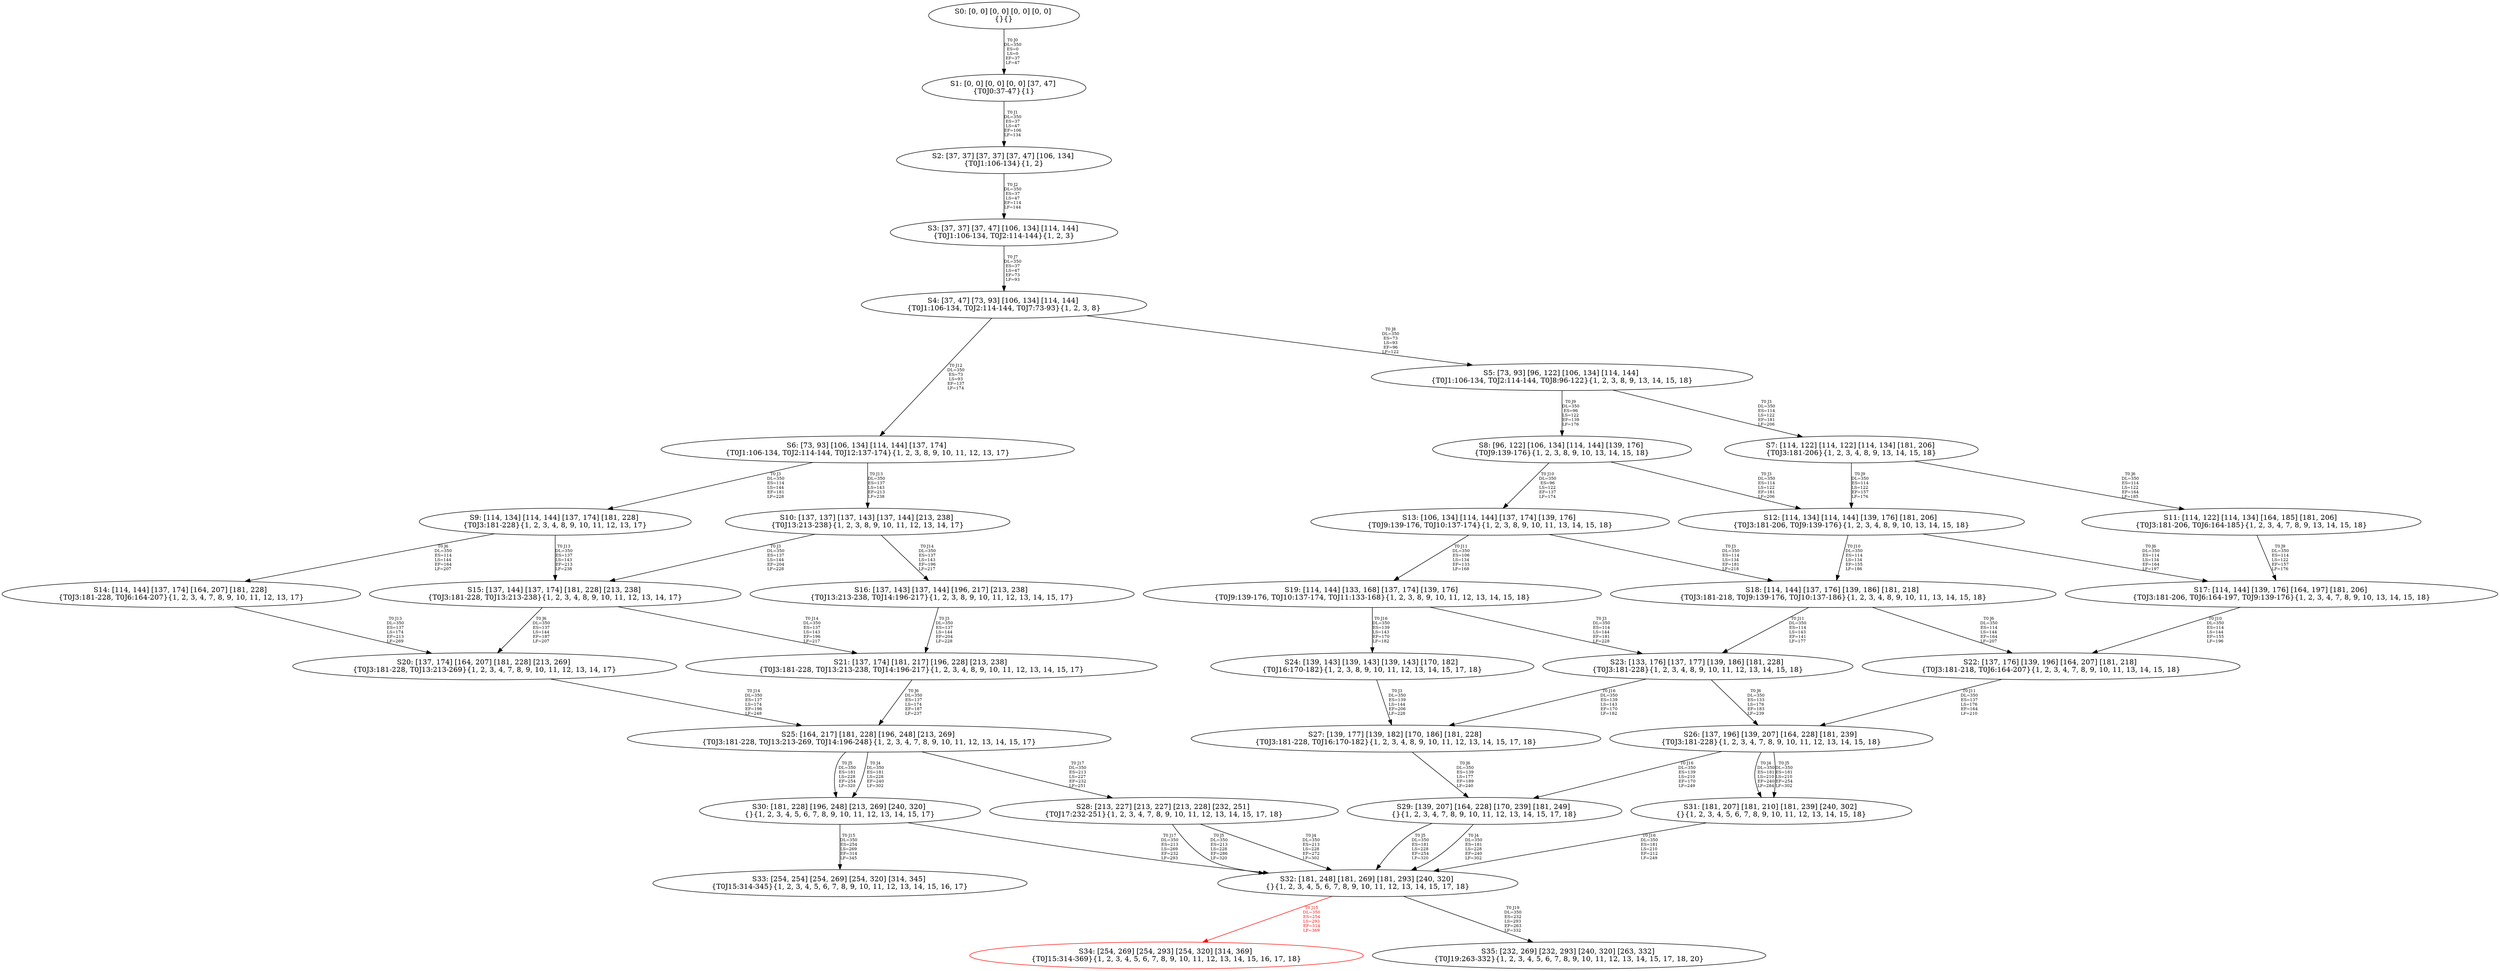 digraph {
	S0[label="S0: [0, 0] [0, 0] [0, 0] [0, 0] \n{}{}"];
	S1[label="S1: [0, 0] [0, 0] [0, 0] [37, 47] \n{T0J0:37-47}{1}"];
	S2[label="S2: [37, 37] [37, 37] [37, 47] [106, 134] \n{T0J1:106-134}{1, 2}"];
	S3[label="S3: [37, 37] [37, 47] [106, 134] [114, 144] \n{T0J1:106-134, T0J2:114-144}{1, 2, 3}"];
	S4[label="S4: [37, 47] [73, 93] [106, 134] [114, 144] \n{T0J1:106-134, T0J2:114-144, T0J7:73-93}{1, 2, 3, 8}"];
	S5[label="S5: [73, 93] [96, 122] [106, 134] [114, 144] \n{T0J1:106-134, T0J2:114-144, T0J8:96-122}{1, 2, 3, 8, 9, 13, 14, 15, 18}"];
	S6[label="S6: [73, 93] [106, 134] [114, 144] [137, 174] \n{T0J1:106-134, T0J2:114-144, T0J12:137-174}{1, 2, 3, 8, 9, 10, 11, 12, 13, 17}"];
	S7[label="S7: [114, 122] [114, 122] [114, 134] [181, 206] \n{T0J3:181-206}{1, 2, 3, 4, 8, 9, 13, 14, 15, 18}"];
	S8[label="S8: [96, 122] [106, 134] [114, 144] [139, 176] \n{T0J9:139-176}{1, 2, 3, 8, 9, 10, 13, 14, 15, 18}"];
	S9[label="S9: [114, 134] [114, 144] [137, 174] [181, 228] \n{T0J3:181-228}{1, 2, 3, 4, 8, 9, 10, 11, 12, 13, 17}"];
	S10[label="S10: [137, 137] [137, 143] [137, 144] [213, 238] \n{T0J13:213-238}{1, 2, 3, 8, 9, 10, 11, 12, 13, 14, 17}"];
	S11[label="S11: [114, 122] [114, 134] [164, 185] [181, 206] \n{T0J3:181-206, T0J6:164-185}{1, 2, 3, 4, 7, 8, 9, 13, 14, 15, 18}"];
	S12[label="S12: [114, 134] [114, 144] [139, 176] [181, 206] \n{T0J3:181-206, T0J9:139-176}{1, 2, 3, 4, 8, 9, 10, 13, 14, 15, 18}"];
	S13[label="S13: [106, 134] [114, 144] [137, 174] [139, 176] \n{T0J9:139-176, T0J10:137-174}{1, 2, 3, 8, 9, 10, 11, 13, 14, 15, 18}"];
	S14[label="S14: [114, 144] [137, 174] [164, 207] [181, 228] \n{T0J3:181-228, T0J6:164-207}{1, 2, 3, 4, 7, 8, 9, 10, 11, 12, 13, 17}"];
	S15[label="S15: [137, 144] [137, 174] [181, 228] [213, 238] \n{T0J3:181-228, T0J13:213-238}{1, 2, 3, 4, 8, 9, 10, 11, 12, 13, 14, 17}"];
	S16[label="S16: [137, 143] [137, 144] [196, 217] [213, 238] \n{T0J13:213-238, T0J14:196-217}{1, 2, 3, 8, 9, 10, 11, 12, 13, 14, 15, 17}"];
	S17[label="S17: [114, 144] [139, 176] [164, 197] [181, 206] \n{T0J3:181-206, T0J6:164-197, T0J9:139-176}{1, 2, 3, 4, 7, 8, 9, 10, 13, 14, 15, 18}"];
	S18[label="S18: [114, 144] [137, 176] [139, 186] [181, 218] \n{T0J3:181-218, T0J9:139-176, T0J10:137-186}{1, 2, 3, 4, 8, 9, 10, 11, 13, 14, 15, 18}"];
	S19[label="S19: [114, 144] [133, 168] [137, 174] [139, 176] \n{T0J9:139-176, T0J10:137-174, T0J11:133-168}{1, 2, 3, 8, 9, 10, 11, 12, 13, 14, 15, 18}"];
	S20[label="S20: [137, 174] [164, 207] [181, 228] [213, 269] \n{T0J3:181-228, T0J13:213-269}{1, 2, 3, 4, 7, 8, 9, 10, 11, 12, 13, 14, 17}"];
	S21[label="S21: [137, 174] [181, 217] [196, 228] [213, 238] \n{T0J3:181-228, T0J13:213-238, T0J14:196-217}{1, 2, 3, 4, 8, 9, 10, 11, 12, 13, 14, 15, 17}"];
	S22[label="S22: [137, 176] [139, 196] [164, 207] [181, 218] \n{T0J3:181-218, T0J6:164-207}{1, 2, 3, 4, 7, 8, 9, 10, 11, 13, 14, 15, 18}"];
	S23[label="S23: [133, 176] [137, 177] [139, 186] [181, 228] \n{T0J3:181-228}{1, 2, 3, 4, 8, 9, 10, 11, 12, 13, 14, 15, 18}"];
	S24[label="S24: [139, 143] [139, 143] [139, 143] [170, 182] \n{T0J16:170-182}{1, 2, 3, 8, 9, 10, 11, 12, 13, 14, 15, 17, 18}"];
	S25[label="S25: [164, 217] [181, 228] [196, 248] [213, 269] \n{T0J3:181-228, T0J13:213-269, T0J14:196-248}{1, 2, 3, 4, 7, 8, 9, 10, 11, 12, 13, 14, 15, 17}"];
	S26[label="S26: [137, 196] [139, 207] [164, 228] [181, 239] \n{T0J3:181-228}{1, 2, 3, 4, 7, 8, 9, 10, 11, 12, 13, 14, 15, 18}"];
	S27[label="S27: [139, 177] [139, 182] [170, 186] [181, 228] \n{T0J3:181-228, T0J16:170-182}{1, 2, 3, 4, 8, 9, 10, 11, 12, 13, 14, 15, 17, 18}"];
	S28[label="S28: [213, 227] [213, 227] [213, 228] [232, 251] \n{T0J17:232-251}{1, 2, 3, 4, 7, 8, 9, 10, 11, 12, 13, 14, 15, 17, 18}"];
	S29[label="S29: [139, 207] [164, 228] [170, 239] [181, 249] \n{}{1, 2, 3, 4, 7, 8, 9, 10, 11, 12, 13, 14, 15, 17, 18}"];
	S30[label="S30: [181, 228] [196, 248] [213, 269] [240, 320] \n{}{1, 2, 3, 4, 5, 6, 7, 8, 9, 10, 11, 12, 13, 14, 15, 17}"];
	S31[label="S31: [181, 207] [181, 210] [181, 239] [240, 302] \n{}{1, 2, 3, 4, 5, 6, 7, 8, 9, 10, 11, 12, 13, 14, 15, 18}"];
	S32[label="S32: [181, 248] [181, 269] [181, 293] [240, 320] \n{}{1, 2, 3, 4, 5, 6, 7, 8, 9, 10, 11, 12, 13, 14, 15, 17, 18}"];
	S33[label="S33: [254, 254] [254, 269] [254, 320] [314, 345] \n{T0J15:314-345}{1, 2, 3, 4, 5, 6, 7, 8, 9, 10, 11, 12, 13, 14, 15, 16, 17}"];
	S34[label="S34: [254, 269] [254, 293] [254, 320] [314, 369] \n{T0J15:314-369}{1, 2, 3, 4, 5, 6, 7, 8, 9, 10, 11, 12, 13, 14, 15, 16, 17, 18}"];
	S35[label="S35: [232, 269] [232, 293] [240, 320] [263, 332] \n{T0J19:263-332}{1, 2, 3, 4, 5, 6, 7, 8, 9, 10, 11, 12, 13, 14, 15, 17, 18, 20}"];
	S0 -> S1[label="T0 J0\nDL=350\nES=0\nLS=0\nEF=37\nLF=47",fontsize=8];
	S1 -> S2[label="T0 J1\nDL=350\nES=37\nLS=47\nEF=106\nLF=134",fontsize=8];
	S2 -> S3[label="T0 J2\nDL=350\nES=37\nLS=47\nEF=114\nLF=144",fontsize=8];
	S3 -> S4[label="T0 J7\nDL=350\nES=37\nLS=47\nEF=73\nLF=93",fontsize=8];
	S4 -> S5[label="T0 J8\nDL=350\nES=73\nLS=93\nEF=96\nLF=122",fontsize=8];
	S4 -> S6[label="T0 J12\nDL=350\nES=73\nLS=93\nEF=137\nLF=174",fontsize=8];
	S5 -> S7[label="T0 J3\nDL=350\nES=114\nLS=122\nEF=181\nLF=206",fontsize=8];
	S5 -> S8[label="T0 J9\nDL=350\nES=96\nLS=122\nEF=139\nLF=176",fontsize=8];
	S6 -> S9[label="T0 J3\nDL=350\nES=114\nLS=144\nEF=181\nLF=228",fontsize=8];
	S6 -> S10[label="T0 J13\nDL=350\nES=137\nLS=143\nEF=213\nLF=238",fontsize=8];
	S7 -> S11[label="T0 J6\nDL=350\nES=114\nLS=122\nEF=164\nLF=185",fontsize=8];
	S7 -> S12[label="T0 J9\nDL=350\nES=114\nLS=122\nEF=157\nLF=176",fontsize=8];
	S8 -> S12[label="T0 J3\nDL=350\nES=114\nLS=122\nEF=181\nLF=206",fontsize=8];
	S8 -> S13[label="T0 J10\nDL=350\nES=96\nLS=122\nEF=137\nLF=174",fontsize=8];
	S9 -> S14[label="T0 J6\nDL=350\nES=114\nLS=144\nEF=164\nLF=207",fontsize=8];
	S9 -> S15[label="T0 J13\nDL=350\nES=137\nLS=143\nEF=213\nLF=238",fontsize=8];
	S10 -> S15[label="T0 J3\nDL=350\nES=137\nLS=144\nEF=204\nLF=228",fontsize=8];
	S10 -> S16[label="T0 J14\nDL=350\nES=137\nLS=143\nEF=196\nLF=217",fontsize=8];
	S11 -> S17[label="T0 J9\nDL=350\nES=114\nLS=122\nEF=157\nLF=176",fontsize=8];
	S12 -> S17[label="T0 J6\nDL=350\nES=114\nLS=134\nEF=164\nLF=197",fontsize=8];
	S12 -> S18[label="T0 J10\nDL=350\nES=114\nLS=134\nEF=155\nLF=186",fontsize=8];
	S13 -> S18[label="T0 J3\nDL=350\nES=114\nLS=134\nEF=181\nLF=218",fontsize=8];
	S13 -> S19[label="T0 J11\nDL=350\nES=106\nLS=134\nEF=133\nLF=168",fontsize=8];
	S14 -> S20[label="T0 J13\nDL=350\nES=137\nLS=174\nEF=213\nLF=269",fontsize=8];
	S15 -> S20[label="T0 J6\nDL=350\nES=137\nLS=144\nEF=187\nLF=207",fontsize=8];
	S15 -> S21[label="T0 J14\nDL=350\nES=137\nLS=143\nEF=196\nLF=217",fontsize=8];
	S16 -> S21[label="T0 J3\nDL=350\nES=137\nLS=144\nEF=204\nLF=228",fontsize=8];
	S17 -> S22[label="T0 J10\nDL=350\nES=114\nLS=144\nEF=155\nLF=196",fontsize=8];
	S18 -> S22[label="T0 J6\nDL=350\nES=114\nLS=144\nEF=164\nLF=207",fontsize=8];
	S18 -> S23[label="T0 J11\nDL=350\nES=114\nLS=143\nEF=141\nLF=177",fontsize=8];
	S19 -> S23[label="T0 J3\nDL=350\nES=114\nLS=144\nEF=181\nLF=228",fontsize=8];
	S19 -> S24[label="T0 J16\nDL=350\nES=139\nLS=143\nEF=170\nLF=182",fontsize=8];
	S20 -> S25[label="T0 J14\nDL=350\nES=137\nLS=174\nEF=196\nLF=248",fontsize=8];
	S21 -> S25[label="T0 J6\nDL=350\nES=137\nLS=174\nEF=187\nLF=237",fontsize=8];
	S22 -> S26[label="T0 J11\nDL=350\nES=137\nLS=176\nEF=164\nLF=210",fontsize=8];
	S23 -> S26[label="T0 J6\nDL=350\nES=133\nLS=176\nEF=183\nLF=239",fontsize=8];
	S23 -> S27[label="T0 J16\nDL=350\nES=139\nLS=143\nEF=170\nLF=182",fontsize=8];
	S24 -> S27[label="T0 J3\nDL=350\nES=139\nLS=144\nEF=206\nLF=228",fontsize=8];
	S25 -> S30[label="T0 J4\nDL=350\nES=181\nLS=228\nEF=240\nLF=302",fontsize=8];
	S25 -> S30[label="T0 J5\nDL=350\nES=181\nLS=228\nEF=254\nLF=320",fontsize=8];
	S25 -> S28[label="T0 J17\nDL=350\nES=213\nLS=227\nEF=232\nLF=251",fontsize=8];
	S26 -> S31[label="T0 J4\nDL=350\nES=181\nLS=210\nEF=240\nLF=284",fontsize=8];
	S26 -> S31[label="T0 J5\nDL=350\nES=181\nLS=210\nEF=254\nLF=302",fontsize=8];
	S26 -> S29[label="T0 J16\nDL=350\nES=139\nLS=210\nEF=170\nLF=249",fontsize=8];
	S27 -> S29[label="T0 J6\nDL=350\nES=139\nLS=177\nEF=189\nLF=240",fontsize=8];
	S28 -> S32[label="T0 J4\nDL=350\nES=213\nLS=228\nEF=272\nLF=302",fontsize=8];
	S28 -> S32[label="T0 J5\nDL=350\nES=213\nLS=228\nEF=286\nLF=320",fontsize=8];
	S29 -> S32[label="T0 J4\nDL=350\nES=181\nLS=228\nEF=240\nLF=302",fontsize=8];
	S29 -> S32[label="T0 J5\nDL=350\nES=181\nLS=228\nEF=254\nLF=320",fontsize=8];
	S30 -> S33[label="T0 J15\nDL=350\nES=254\nLS=269\nEF=314\nLF=345",fontsize=8];
	S30 -> S32[label="T0 J17\nDL=350\nES=213\nLS=269\nEF=232\nLF=293",fontsize=8];
	S31 -> S32[label="T0 J16\nDL=350\nES=181\nLS=210\nEF=212\nLF=249",fontsize=8];
	S32 -> S34[label="T0 J15\nDL=350\nES=254\nLS=293\nEF=314\nLF=369",color=Red,fontcolor=Red,fontsize=8];
S34[color=Red];
	S32 -> S35[label="T0 J19\nDL=350\nES=232\nLS=293\nEF=263\nLF=332",fontsize=8];
}
